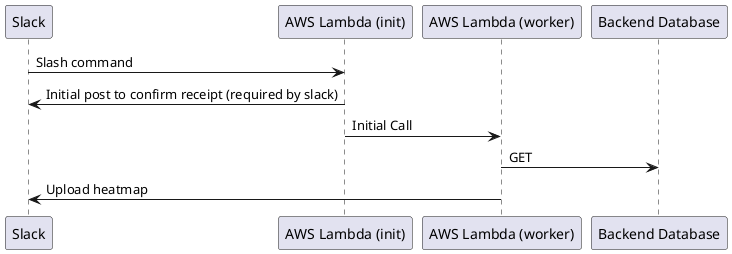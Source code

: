 @startuml
Slack -> "AWS Lambda (init)": Slash command
Slack <- "AWS Lambda (init)": Initial post to confirm receipt (required by slack)
"AWS Lambda (init)" -> "AWS Lambda (worker)": Initial Call
"AWS Lambda (worker)" -> "Backend Database": GET
"AWS Lambda (worker)" -> Slack: Upload heatmap 
@enduml
